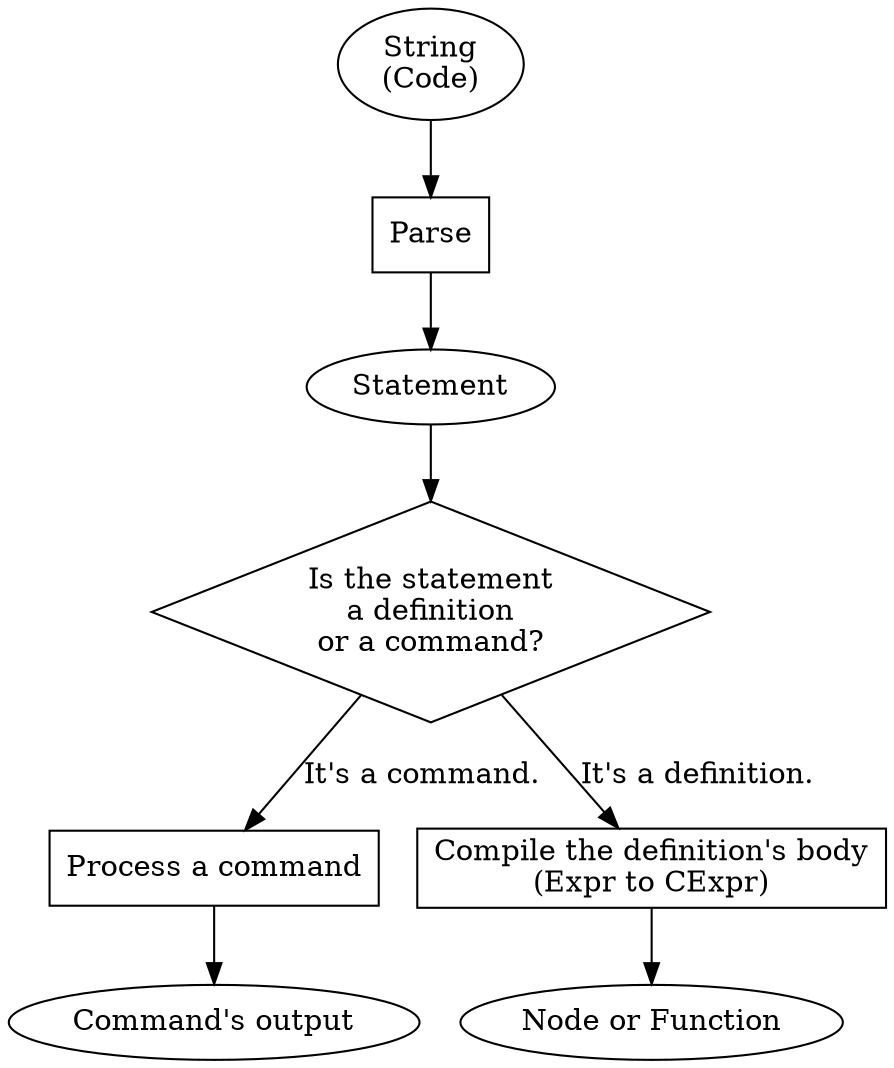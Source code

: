 digraph {
    string [ label = <String<br/>(Code)>, shape = ellipse ]

    string -> parse
    parse [ label = <Parse>, shape = box ]

    parse -> statement
    statement [ label = <Statement>, shape = ellipse ]

    statement -> def_or_cmd
    def_or_cmd [ label = <Is the statement<br/>a definition<br/>or a command?>, shape = diamond ]

    def_or_cmd -> process_cmd [ label = <It's a command.> ]
    process_cmd [ label = <Process a command>, shape = box ]

    process_cmd -> cmd_output
    cmd_output [ label = <Command's output>, shape = ellipse ]


    def_or_cmd -> compile_def_body [ label = <It's a definition.> ]
    compile_def_body [ label = <Compile the definition's body<br/>(Expr to CExpr)>, shape = box ]

    compile_def_body -> node_output
    node_output [ label = <Node or Function>, shape = ellipse ]
}
